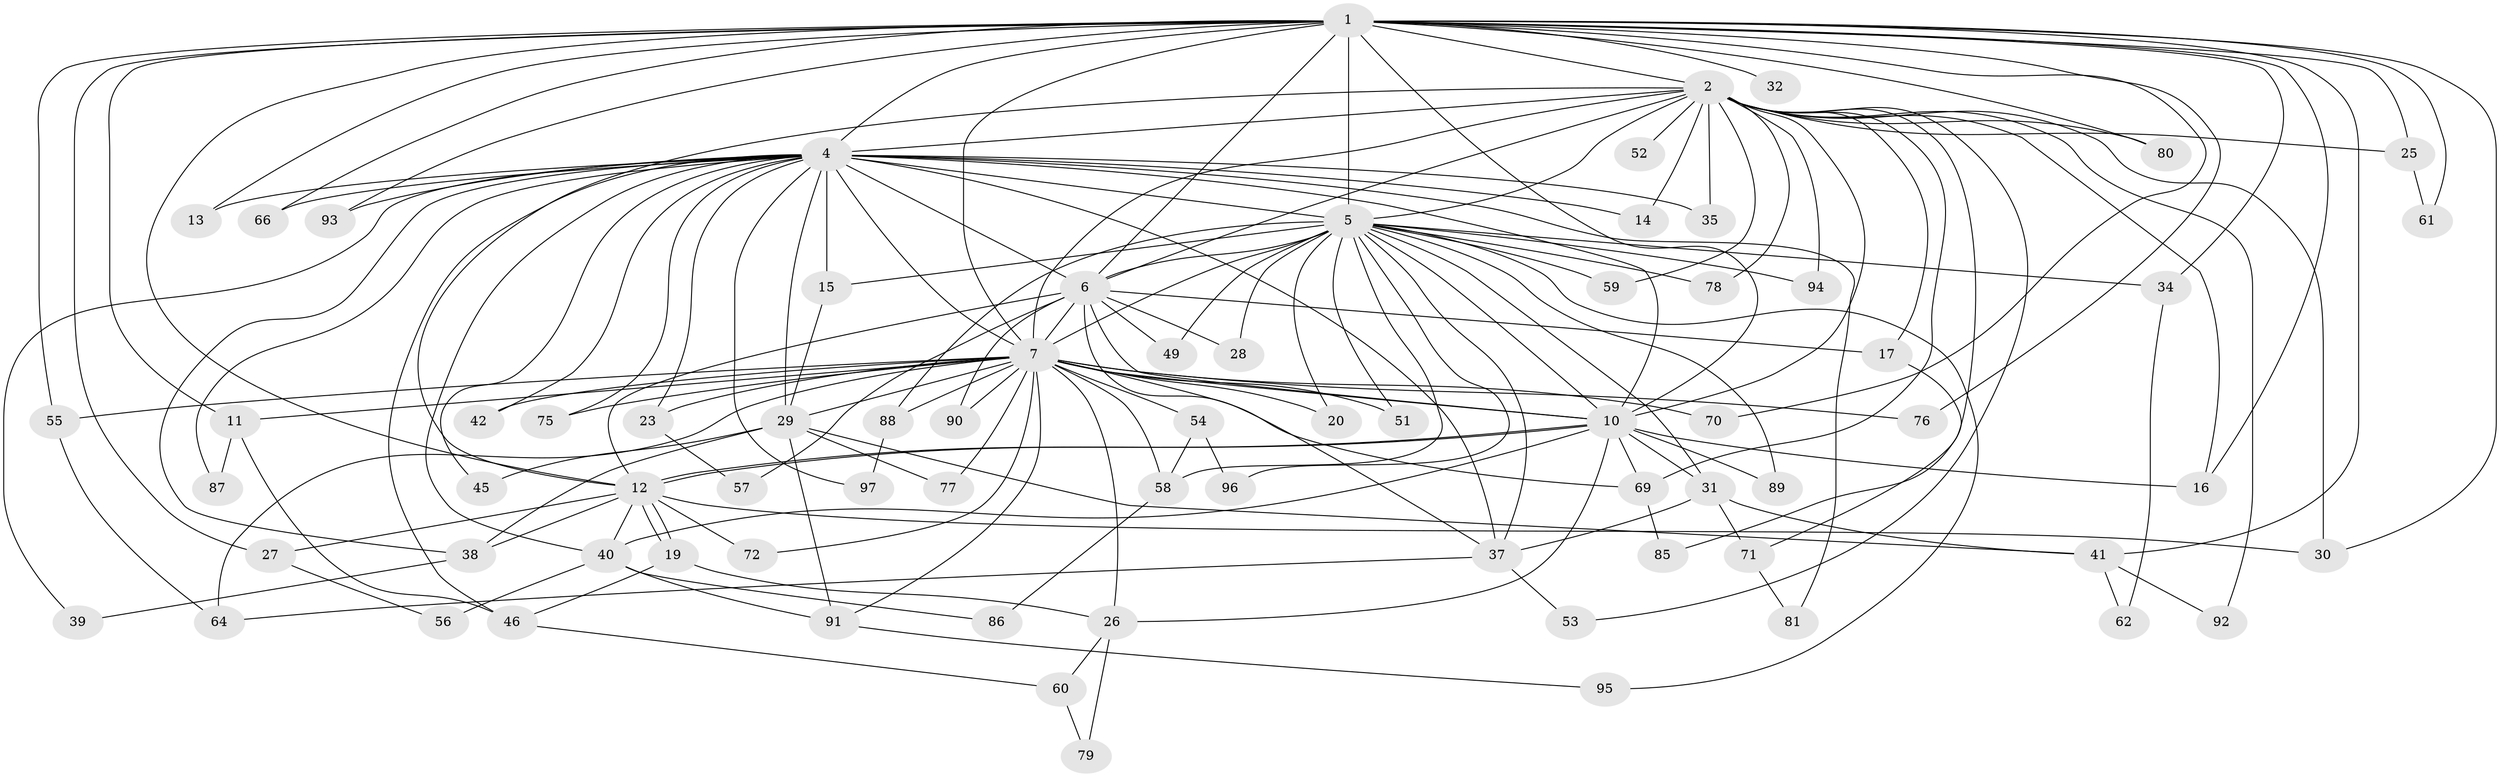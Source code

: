 // original degree distribution, {16: 0.01, 24: 0.01, 21: 0.01, 28: 0.01, 14: 0.01, 15: 0.01, 23: 0.01, 18: 0.02, 22: 0.01, 4: 0.14, 11: 0.01, 2: 0.55, 3: 0.15, 8: 0.01, 5: 0.03, 6: 0.01}
// Generated by graph-tools (version 1.1) at 2025/38/02/21/25 10:38:52]
// undirected, 74 vertices, 169 edges
graph export_dot {
graph [start="1"]
  node [color=gray90,style=filled];
  1 [super="+3"];
  2 [super="+24"];
  4 [super="+33"];
  5 [super="+9"];
  6 [super="+36"];
  7 [super="+8"];
  10 [super="+63"];
  11;
  12 [super="+22"];
  13;
  14;
  15 [super="+21"];
  16 [super="+18"];
  17;
  19 [super="+83"];
  20;
  23;
  25;
  26 [super="+48"];
  27;
  28;
  29 [super="+44"];
  30 [super="+99"];
  31 [super="+67"];
  32;
  34 [super="+68"];
  35;
  37 [super="+47"];
  38 [super="+50"];
  39;
  40 [super="+43"];
  41 [super="+65"];
  42;
  45;
  46 [super="+82"];
  49;
  51;
  52;
  53;
  54 [super="+98"];
  55;
  56;
  57;
  58 [super="+73"];
  59;
  60;
  61;
  62;
  64 [super="+84"];
  66;
  69 [super="+74"];
  70;
  71;
  72;
  75;
  76;
  77;
  78;
  79;
  80;
  81;
  85;
  86;
  87;
  88;
  89;
  90;
  91 [super="+100"];
  92;
  93;
  94;
  95;
  96;
  97;
  1 -- 2 [weight=2];
  1 -- 4 [weight=3];
  1 -- 5 [weight=4];
  1 -- 6 [weight=2];
  1 -- 7 [weight=4];
  1 -- 10 [weight=2];
  1 -- 32 [weight=2];
  1 -- 76;
  1 -- 80;
  1 -- 93;
  1 -- 66;
  1 -- 11;
  1 -- 70;
  1 -- 13;
  1 -- 25;
  1 -- 27;
  1 -- 55;
  1 -- 61;
  1 -- 30;
  1 -- 41;
  1 -- 12;
  1 -- 34;
  1 -- 16;
  2 -- 4;
  2 -- 5 [weight=2];
  2 -- 6;
  2 -- 7 [weight=2];
  2 -- 10;
  2 -- 14;
  2 -- 16;
  2 -- 17;
  2 -- 25;
  2 -- 30;
  2 -- 35;
  2 -- 52 [weight=2];
  2 -- 53;
  2 -- 59;
  2 -- 78;
  2 -- 80;
  2 -- 85;
  2 -- 92;
  2 -- 94;
  2 -- 69;
  2 -- 12;
  4 -- 5 [weight=2];
  4 -- 6;
  4 -- 7 [weight=2];
  4 -- 10;
  4 -- 13;
  4 -- 14;
  4 -- 15 [weight=2];
  4 -- 23;
  4 -- 29;
  4 -- 37;
  4 -- 38;
  4 -- 40;
  4 -- 42;
  4 -- 45;
  4 -- 66;
  4 -- 75;
  4 -- 81;
  4 -- 87;
  4 -- 93;
  4 -- 97;
  4 -- 35;
  4 -- 39;
  4 -- 46;
  5 -- 6 [weight=2];
  5 -- 7 [weight=4];
  5 -- 10 [weight=2];
  5 -- 37;
  5 -- 58 [weight=2];
  5 -- 59;
  5 -- 78;
  5 -- 96;
  5 -- 15;
  5 -- 20;
  5 -- 88;
  5 -- 89;
  5 -- 28;
  5 -- 94;
  5 -- 95;
  5 -- 31;
  5 -- 34;
  5 -- 49;
  5 -- 51;
  6 -- 7 [weight=2];
  6 -- 10;
  6 -- 17;
  6 -- 28;
  6 -- 49;
  6 -- 90;
  6 -- 37;
  6 -- 57;
  6 -- 12;
  7 -- 10 [weight=3];
  7 -- 23;
  7 -- 26 [weight=2];
  7 -- 29;
  7 -- 54 [weight=2];
  7 -- 55;
  7 -- 58;
  7 -- 70;
  7 -- 72;
  7 -- 75;
  7 -- 76;
  7 -- 88;
  7 -- 90;
  7 -- 91;
  7 -- 64;
  7 -- 11;
  7 -- 77;
  7 -- 20;
  7 -- 42;
  7 -- 51;
  7 -- 69;
  10 -- 12;
  10 -- 12;
  10 -- 16;
  10 -- 26;
  10 -- 31;
  10 -- 69;
  10 -- 89;
  10 -- 40;
  11 -- 46;
  11 -- 87;
  12 -- 19;
  12 -- 19;
  12 -- 27;
  12 -- 30;
  12 -- 40;
  12 -- 72;
  12 -- 38;
  15 -- 29;
  17 -- 71;
  19 -- 46;
  19 -- 26;
  23 -- 57;
  25 -- 61;
  26 -- 79;
  26 -- 60;
  27 -- 56;
  29 -- 38;
  29 -- 41;
  29 -- 45;
  29 -- 77;
  29 -- 91;
  31 -- 41;
  31 -- 71;
  31 -- 37;
  34 -- 62;
  37 -- 53;
  37 -- 64;
  38 -- 39;
  40 -- 56;
  40 -- 86;
  40 -- 91;
  41 -- 62;
  41 -- 92;
  46 -- 60;
  54 -- 96;
  54 -- 58;
  55 -- 64;
  58 -- 86;
  60 -- 79;
  69 -- 85;
  71 -- 81;
  88 -- 97;
  91 -- 95;
}
